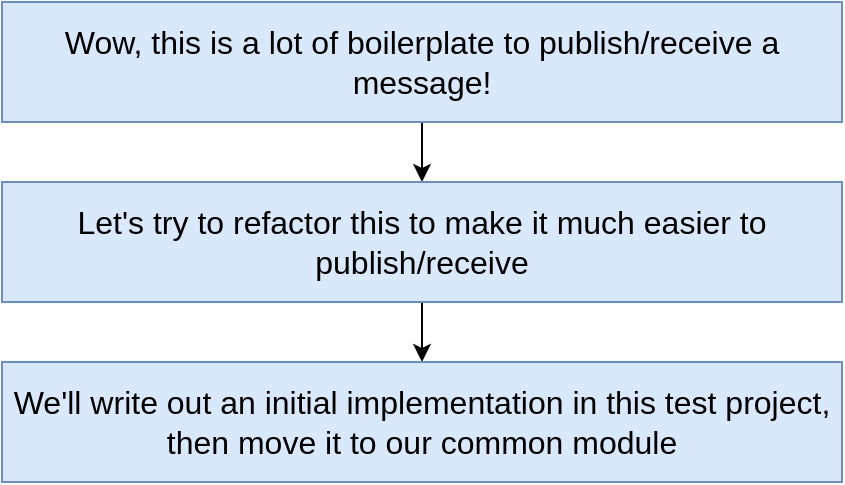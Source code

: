 <mxfile version="12.9.12" type="github" pages="3">
  <diagram id="QteX8RH3kvNgPQet8G1u" name="01 - setup">
    <mxGraphModel dx="699" dy="344" grid="1" gridSize="10" guides="1" tooltips="1" connect="1" arrows="1" fold="1" page="1" pageScale="1" pageWidth="1920" pageHeight="1200" math="0" shadow="0">
      <root>
        <mxCell id="0" />
        <mxCell id="1" parent="0" />
        <mxCell id="7MWPKARtyb4ottqCM83R-3" style="edgeStyle=orthogonalEdgeStyle;rounded=0;orthogonalLoop=1;jettySize=auto;html=1;exitX=0.5;exitY=1;exitDx=0;exitDy=0;fontSize=16;" edge="1" parent="1" source="7MWPKARtyb4ottqCM83R-1" target="7MWPKARtyb4ottqCM83R-2">
          <mxGeometry relative="1" as="geometry" />
        </mxCell>
        <mxCell id="7MWPKARtyb4ottqCM83R-1" value="Wow, this is a lot of boilerplate to publish/receive a message!" style="rounded=0;whiteSpace=wrap;html=1;fontSize=16;fillColor=#dae8fc;strokeColor=#6c8ebf;" vertex="1" parent="1">
          <mxGeometry x="550" y="230" width="420" height="60" as="geometry" />
        </mxCell>
        <mxCell id="7MWPKARtyb4ottqCM83R-5" style="edgeStyle=orthogonalEdgeStyle;rounded=0;orthogonalLoop=1;jettySize=auto;html=1;exitX=0.5;exitY=1;exitDx=0;exitDy=0;fontSize=16;" edge="1" parent="1" source="7MWPKARtyb4ottqCM83R-2" target="7MWPKARtyb4ottqCM83R-4">
          <mxGeometry relative="1" as="geometry" />
        </mxCell>
        <mxCell id="7MWPKARtyb4ottqCM83R-2" value="Let&#39;s try to refactor this to make it much easier to publish/receive" style="rounded=0;whiteSpace=wrap;html=1;fontSize=16;fillColor=#dae8fc;strokeColor=#6c8ebf;" vertex="1" parent="1">
          <mxGeometry x="550" y="320" width="420" height="60" as="geometry" />
        </mxCell>
        <mxCell id="7MWPKARtyb4ottqCM83R-4" value="We&#39;ll write out an initial implementation in this test project, then move it to our common module" style="rounded=0;whiteSpace=wrap;html=1;fontSize=16;fillColor=#dae8fc;strokeColor=#6c8ebf;" vertex="1" parent="1">
          <mxGeometry x="550" y="410" width="420" height="60" as="geometry" />
        </mxCell>
      </root>
    </mxGraphModel>
  </diagram>
  <diagram id="VsXihxTFdKHMze-ETW4r" name="02 - listener">
    <mxGraphModel dx="858" dy="422" grid="1" gridSize="10" guides="1" tooltips="1" connect="1" arrows="1" fold="1" page="1" pageScale="1" pageWidth="1920" pageHeight="1200" math="0" shadow="0">
      <root>
        <mxCell id="lOOHaBq7GTxBkuqLtd3i-0" />
        <mxCell id="lOOHaBq7GTxBkuqLtd3i-1" parent="lOOHaBq7GTxBkuqLtd3i-0" />
        <mxCell id="lOOHaBq7GTxBkuqLtd3i-2" value="Class Listener" style="rounded=0;whiteSpace=wrap;html=1;fontSize=23;fillColor=#dae8fc;strokeColor=#6c8ebf;fontStyle=1" vertex="1" parent="lOOHaBq7GTxBkuqLtd3i-1">
          <mxGeometry x="550" y="190" width="600" height="60" as="geometry" />
        </mxCell>
        <mxCell id="lOOHaBq7GTxBkuqLtd3i-3" value="Property" style="rounded=0;whiteSpace=wrap;html=1;fontSize=15;fontStyle=2;fillColor=#d5e8d4;strokeColor=#82b366;" vertex="1" parent="lOOHaBq7GTxBkuqLtd3i-1">
          <mxGeometry x="550" y="250" width="160" height="40" as="geometry" />
        </mxCell>
        <mxCell id="lOOHaBq7GTxBkuqLtd3i-4" value="Type" style="rounded=0;whiteSpace=wrap;html=1;fontSize=15;fontStyle=2;fillColor=#d5e8d4;strokeColor=#82b366;" vertex="1" parent="lOOHaBq7GTxBkuqLtd3i-1">
          <mxGeometry x="710" y="250" width="180" height="40" as="geometry" />
        </mxCell>
        <mxCell id="lOOHaBq7GTxBkuqLtd3i-5" value="subject" style="rounded=0;whiteSpace=wrap;html=1;fontSize=15;fontStyle=1;" vertex="1" parent="lOOHaBq7GTxBkuqLtd3i-1">
          <mxGeometry x="550" y="290" width="160" height="40" as="geometry" />
        </mxCell>
        <mxCell id="lOOHaBq7GTxBkuqLtd3i-7" value="Goal" style="rounded=0;whiteSpace=wrap;html=1;fontSize=15;fontStyle=2;fillColor=#d5e8d4;strokeColor=#82b366;" vertex="1" parent="lOOHaBq7GTxBkuqLtd3i-1">
          <mxGeometry x="890" y="250" width="260" height="40" as="geometry" />
        </mxCell>
        <mxCell id="lOOHaBq7GTxBkuqLtd3i-8" value="string" style="rounded=0;whiteSpace=wrap;html=1;fontSize=15;fontStyle=0;" vertex="1" parent="lOOHaBq7GTxBkuqLtd3i-1">
          <mxGeometry x="710" y="290" width="180" height="40" as="geometry" />
        </mxCell>
        <mxCell id="lOOHaBq7GTxBkuqLtd3i-6" value="Name of the channel this listener is going to listen to" style="rounded=0;whiteSpace=wrap;html=1;fontSize=15;fontStyle=0;" vertex="1" parent="lOOHaBq7GTxBkuqLtd3i-1">
          <mxGeometry x="890" y="290" width="260" height="40" as="geometry" />
        </mxCell>
        <mxCell id="lOOHaBq7GTxBkuqLtd3i-9" value="client" style="rounded=0;whiteSpace=wrap;html=1;fontSize=15;fontStyle=1;" vertex="1" parent="lOOHaBq7GTxBkuqLtd3i-1">
          <mxGeometry x="550" y="370" width="160" height="40" as="geometry" />
        </mxCell>
        <mxCell id="lOOHaBq7GTxBkuqLtd3i-10" value="Stan" style="rounded=0;whiteSpace=wrap;html=1;fontSize=15;fontStyle=0;" vertex="1" parent="lOOHaBq7GTxBkuqLtd3i-1">
          <mxGeometry x="710" y="370" width="180" height="40" as="geometry" />
        </mxCell>
        <mxCell id="lOOHaBq7GTxBkuqLtd3i-11" value="Pre-initialized NATS client" style="rounded=0;whiteSpace=wrap;html=1;fontSize=15;fontStyle=0;" vertex="1" parent="lOOHaBq7GTxBkuqLtd3i-1">
          <mxGeometry x="890" y="370" width="260" height="40" as="geometry" />
        </mxCell>
        <mxCell id="lOOHaBq7GTxBkuqLtd3i-12" value="queueGroupName" style="rounded=0;whiteSpace=wrap;html=1;fontSize=15;fontStyle=1;" vertex="1" parent="lOOHaBq7GTxBkuqLtd3i-1">
          <mxGeometry x="550" y="410" width="160" height="40" as="geometry" />
        </mxCell>
        <mxCell id="lOOHaBq7GTxBkuqLtd3i-13" value="string" style="rounded=0;whiteSpace=wrap;html=1;fontSize=15;fontStyle=0;" vertex="1" parent="lOOHaBq7GTxBkuqLtd3i-1">
          <mxGeometry x="710" y="410" width="180" height="40" as="geometry" />
        </mxCell>
        <mxCell id="lOOHaBq7GTxBkuqLtd3i-14" value="Name of the queue group this listener will join" style="rounded=0;whiteSpace=wrap;html=1;fontSize=15;fontStyle=0;" vertex="1" parent="lOOHaBq7GTxBkuqLtd3i-1">
          <mxGeometry x="890" y="410" width="260" height="40" as="geometry" />
        </mxCell>
        <mxCell id="lOOHaBq7GTxBkuqLtd3i-15" value="ackWait" style="rounded=0;whiteSpace=wrap;html=1;fontSize=15;fontStyle=1;" vertex="1" parent="lOOHaBq7GTxBkuqLtd3i-1">
          <mxGeometry x="550" y="450" width="160" height="40" as="geometry" />
        </mxCell>
        <mxCell id="lOOHaBq7GTxBkuqLtd3i-16" value="number" style="rounded=0;whiteSpace=wrap;html=1;fontSize=15;fontStyle=0;" vertex="1" parent="lOOHaBq7GTxBkuqLtd3i-1">
          <mxGeometry x="710" y="450" width="180" height="40" as="geometry" />
        </mxCell>
        <mxCell id="lOOHaBq7GTxBkuqLtd3i-17" value="Number of seconds this listener has to ack a message" style="rounded=0;whiteSpace=wrap;html=1;fontSize=15;fontStyle=0;" vertex="1" parent="lOOHaBq7GTxBkuqLtd3i-1">
          <mxGeometry x="890" y="450" width="260" height="40" as="geometry" />
        </mxCell>
        <mxCell id="lOOHaBq7GTxBkuqLtd3i-18" value="subscriptionOptions" style="rounded=0;whiteSpace=wrap;html=1;fontSize=15;fontStyle=1;" vertex="1" parent="lOOHaBq7GTxBkuqLtd3i-1">
          <mxGeometry x="550" y="490" width="160" height="40" as="geometry" />
        </mxCell>
        <mxCell id="lOOHaBq7GTxBkuqLtd3i-19" value="SubscriptionOptions" style="rounded=0;whiteSpace=wrap;html=1;fontSize=15;fontStyle=0;" vertex="1" parent="lOOHaBq7GTxBkuqLtd3i-1">
          <mxGeometry x="710" y="490" width="180" height="40" as="geometry" />
        </mxCell>
        <mxCell id="lOOHaBq7GTxBkuqLtd3i-20" value="Default subscription options" style="rounded=0;whiteSpace=wrap;html=1;fontSize=15;fontStyle=0;" vertex="1" parent="lOOHaBq7GTxBkuqLtd3i-1">
          <mxGeometry x="890" y="490" width="260" height="40" as="geometry" />
        </mxCell>
        <mxCell id="lOOHaBq7GTxBkuqLtd3i-21" value="listen" style="rounded=0;whiteSpace=wrap;html=1;fontSize=15;fontStyle=1;" vertex="1" parent="lOOHaBq7GTxBkuqLtd3i-1">
          <mxGeometry x="550" y="530" width="160" height="40" as="geometry" />
        </mxCell>
        <mxCell id="lOOHaBq7GTxBkuqLtd3i-22" value="() =&amp;gt; void" style="rounded=0;whiteSpace=wrap;html=1;fontSize=15;fontStyle=0;" vertex="1" parent="lOOHaBq7GTxBkuqLtd3i-1">
          <mxGeometry x="710" y="530" width="180" height="40" as="geometry" />
        </mxCell>
        <mxCell id="lOOHaBq7GTxBkuqLtd3i-23" value="Code to set up the subscription" style="rounded=0;whiteSpace=wrap;html=1;fontSize=15;fontStyle=0;" vertex="1" parent="lOOHaBq7GTxBkuqLtd3i-1">
          <mxGeometry x="890" y="530" width="260" height="40" as="geometry" />
        </mxCell>
        <mxCell id="lOOHaBq7GTxBkuqLtd3i-24" value="parseMessage" style="rounded=0;whiteSpace=wrap;html=1;fontSize=15;fontStyle=1;" vertex="1" parent="lOOHaBq7GTxBkuqLtd3i-1">
          <mxGeometry x="550" y="570" width="160" height="40" as="geometry" />
        </mxCell>
        <mxCell id="lOOHaBq7GTxBkuqLtd3i-25" value="(msg: Message) =&amp;gt; any" style="rounded=0;whiteSpace=wrap;html=1;fontSize=15;fontStyle=0;" vertex="1" parent="lOOHaBq7GTxBkuqLtd3i-1">
          <mxGeometry x="710" y="570" width="180" height="40" as="geometry" />
        </mxCell>
        <mxCell id="lOOHaBq7GTxBkuqLtd3i-26" value="Helper function to parse a message" style="rounded=0;whiteSpace=wrap;html=1;fontSize=15;fontStyle=0;" vertex="1" parent="lOOHaBq7GTxBkuqLtd3i-1">
          <mxGeometry x="890" y="570" width="260" height="40" as="geometry" />
        </mxCell>
        <mxCell id="lOOHaBq7GTxBkuqLtd3i-27" value="abstract" style="rounded=0;whiteSpace=wrap;html=1;fontSize=15;fillColor=#f8cecc;strokeColor=#b85450;" vertex="1" parent="lOOHaBq7GTxBkuqLtd3i-1">
          <mxGeometry x="480" y="295" width="70" height="30" as="geometry" />
        </mxCell>
        <mxCell id="lOOHaBq7GTxBkuqLtd3i-28" value="abstract" style="rounded=0;whiteSpace=wrap;html=1;fontSize=15;fillColor=#f8cecc;strokeColor=#b85450;" vertex="1" parent="lOOHaBq7GTxBkuqLtd3i-1">
          <mxGeometry x="480" y="335" width="70" height="30" as="geometry" />
        </mxCell>
        <mxCell id="lOOHaBq7GTxBkuqLtd3i-33" value="onMessage" style="rounded=0;whiteSpace=wrap;html=1;fontSize=15;fontStyle=1;" vertex="1" parent="lOOHaBq7GTxBkuqLtd3i-1">
          <mxGeometry x="550" y="330" width="160" height="40" as="geometry" />
        </mxCell>
        <mxCell id="lOOHaBq7GTxBkuqLtd3i-34" value="(event: EventData) =&amp;gt; void" style="rounded=0;whiteSpace=wrap;html=1;fontSize=15;fontStyle=0;" vertex="1" parent="lOOHaBq7GTxBkuqLtd3i-1">
          <mxGeometry x="710" y="330" width="180" height="40" as="geometry" />
        </mxCell>
        <mxCell id="lOOHaBq7GTxBkuqLtd3i-35" value="Function to run when a message is received" style="rounded=0;whiteSpace=wrap;html=1;fontSize=15;fontStyle=0;" vertex="1" parent="lOOHaBq7GTxBkuqLtd3i-1">
          <mxGeometry x="890" y="330" width="260" height="40" as="geometry" />
        </mxCell>
      </root>
    </mxGraphModel>
  </diagram>
  <diagram id="OTrysx6zKcfBNWvZi5ih" name="03 - listener">
    <mxGraphModel dx="715" dy="352" grid="1" gridSize="10" guides="1" tooltips="1" connect="1" arrows="1" fold="1" page="1" pageScale="1" pageWidth="1920" pageHeight="1200" math="0" shadow="0">
      <root>
        <mxCell id="QcVjSnfPmGpWH55wYKSw-0" />
        <mxCell id="QcVjSnfPmGpWH55wYKSw-1" parent="QcVjSnfPmGpWH55wYKSw-0" />
        <mxCell id="MQGSZO91x9gCo9jr3GJ0-3" style="edgeStyle=orthogonalEdgeStyle;rounded=0;orthogonalLoop=1;jettySize=auto;html=1;exitX=0.5;exitY=1;exitDx=0;exitDy=0;fontSize=15;" edge="1" parent="QcVjSnfPmGpWH55wYKSw-1" source="MQGSZO91x9gCo9jr3GJ0-0" target="MQGSZO91x9gCo9jr3GJ0-1">
          <mxGeometry relative="1" as="geometry" />
        </mxCell>
        <mxCell id="MQGSZO91x9gCo9jr3GJ0-4" style="edgeStyle=orthogonalEdgeStyle;rounded=0;orthogonalLoop=1;jettySize=auto;html=1;exitX=0.5;exitY=1;exitDx=0;exitDy=0;fontSize=15;" edge="1" parent="QcVjSnfPmGpWH55wYKSw-1" source="MQGSZO91x9gCo9jr3GJ0-0" target="MQGSZO91x9gCo9jr3GJ0-2">
          <mxGeometry relative="1" as="geometry" />
        </mxCell>
        <mxCell id="MQGSZO91x9gCo9jr3GJ0-0" value="Class Listener" style="rounded=0;whiteSpace=wrap;html=1;fontSize=23;fillColor=#dae8fc;strokeColor=#6c8ebf;fontStyle=1" vertex="1" parent="QcVjSnfPmGpWH55wYKSw-1">
          <mxGeometry x="640" y="220" width="260" height="60" as="geometry" />
        </mxCell>
        <mxCell id="MQGSZO91x9gCo9jr3GJ0-1" value="Class TicketCreatedListener" style="rounded=0;whiteSpace=wrap;html=1;fontSize=23;fillColor=#dae8fc;strokeColor=#6c8ebf;fontStyle=1" vertex="1" parent="QcVjSnfPmGpWH55wYKSw-1">
          <mxGeometry x="490" y="360" width="260" height="60" as="geometry" />
        </mxCell>
        <mxCell id="MQGSZO91x9gCo9jr3GJ0-2" value="Class OrderUpdatedListener" style="rounded=0;whiteSpace=wrap;html=1;fontSize=23;fillColor=#dae8fc;strokeColor=#6c8ebf;fontStyle=1" vertex="1" parent="QcVjSnfPmGpWH55wYKSw-1">
          <mxGeometry x="790" y="360" width="260" height="60" as="geometry" />
        </mxCell>
        <mxCell id="MQGSZO91x9gCo9jr3GJ0-5" value="Listens specifically for &#39;ticket:created&#39; events" style="text;html=1;strokeColor=none;fillColor=none;align=center;verticalAlign=middle;whiteSpace=wrap;rounded=0;fontSize=15;fontStyle=2" vertex="1" parent="QcVjSnfPmGpWH55wYKSw-1">
          <mxGeometry x="530" y="430" width="180" height="30" as="geometry" />
        </mxCell>
        <mxCell id="MQGSZO91x9gCo9jr3GJ0-6" value="Listens specifically for &#39;order:updated&#39; events" style="text;html=1;strokeColor=none;fillColor=none;align=center;verticalAlign=middle;whiteSpace=wrap;rounded=0;fontSize=15;fontStyle=2" vertex="1" parent="QcVjSnfPmGpWH55wYKSw-1">
          <mxGeometry x="830" y="430" width="180" height="30" as="geometry" />
        </mxCell>
      </root>
    </mxGraphModel>
  </diagram>
</mxfile>
